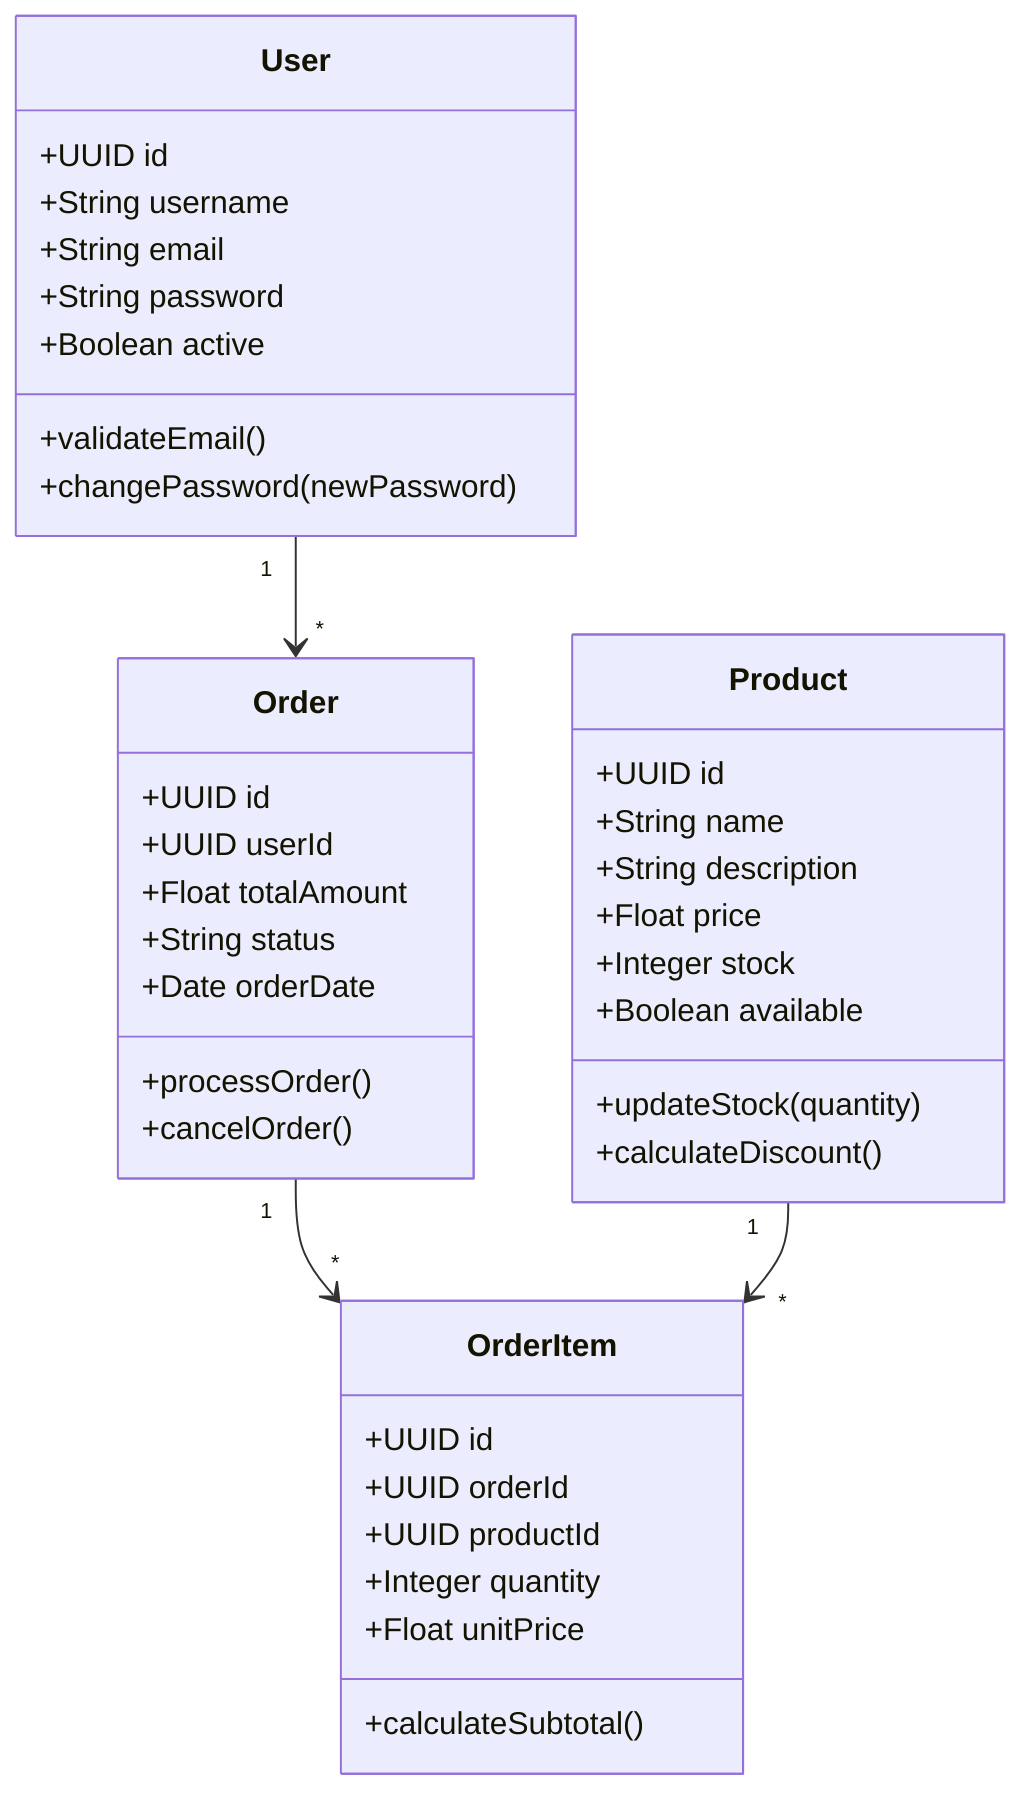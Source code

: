 classDiagram
    class User {
        +UUID id
        +String username
        +String email
        +String password
        +Boolean active
        +validateEmail()
        +changePassword(newPassword)
    }
    
    class Product {
        +UUID id
        +String name
        +String description
        +Float price
        +Integer stock
        +Boolean available
        +updateStock(quantity)
        +calculateDiscount()
    }
    
    class Order {
        +UUID id
        +UUID userId
        +Float totalAmount
        +String status
        +Date orderDate
        +processOrder()
        +cancelOrder()
    }
    
    class OrderItem {
        +UUID id
        +UUID orderId
        +UUID productId
        +Integer quantity
        +Float unitPrice
        +calculateSubtotal()
    }
    
    User "1" --> "*" Order
    Order "1" --> "*" OrderItem
    Product "1" --> "*" OrderItem